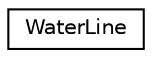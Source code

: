 digraph G
{
  edge [fontname="Helvetica",fontsize="10",labelfontname="Helvetica",labelfontsize="10"];
  node [fontname="Helvetica",fontsize="10",shape=record];
  rankdir="LR";
  Node1 [label="WaterLine",height=0.2,width=0.4,color="black", fillcolor="white", style="filled",URL="$struct_water_line.html"];
}
